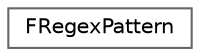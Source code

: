 digraph "Graphical Class Hierarchy"
{
 // INTERACTIVE_SVG=YES
 // LATEX_PDF_SIZE
  bgcolor="transparent";
  edge [fontname=Helvetica,fontsize=10,labelfontname=Helvetica,labelfontsize=10];
  node [fontname=Helvetica,fontsize=10,shape=box,height=0.2,width=0.4];
  rankdir="LR";
  Node0 [id="Node000000",label="FRegexPattern",height=0.2,width=0.4,color="grey40", fillcolor="white", style="filled",URL="$d2/d8f/classFRegexPattern.html",tooltip="Implements a regular expression pattern."];
}
